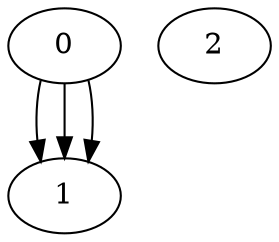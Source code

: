 digraph {
	graph [bb="0,0,126,108"];
	node [label="\N"];
	0	[height=0.5,
		pos="27,90",
		width=0.75];
	1	[height=0.5,
		pos="27,18",
		width=0.75];
	0 -> 1	[key=0,
		data=2,
		pos="e,15.57,34.492 15.56,73.465 13.54,64.946 13.006,54.171 13.956,44.458",
		type="AccessType.READ"];
	0 -> 1	[key=1,
		pos="e,27,36.104 27,71.697 27,63.983 27,54.712 27,46.112",
		type="AccessType.READ"];
	0 -> 1	[key=2,
		pos="e,38.43,34.492 38.44,73.465 40.46,64.946 40.994,54.171 40.044,44.458",
		type="AccessType.READ"];
	2	[height=0.5,
		pos="99,90",
		width=0.75];
}
